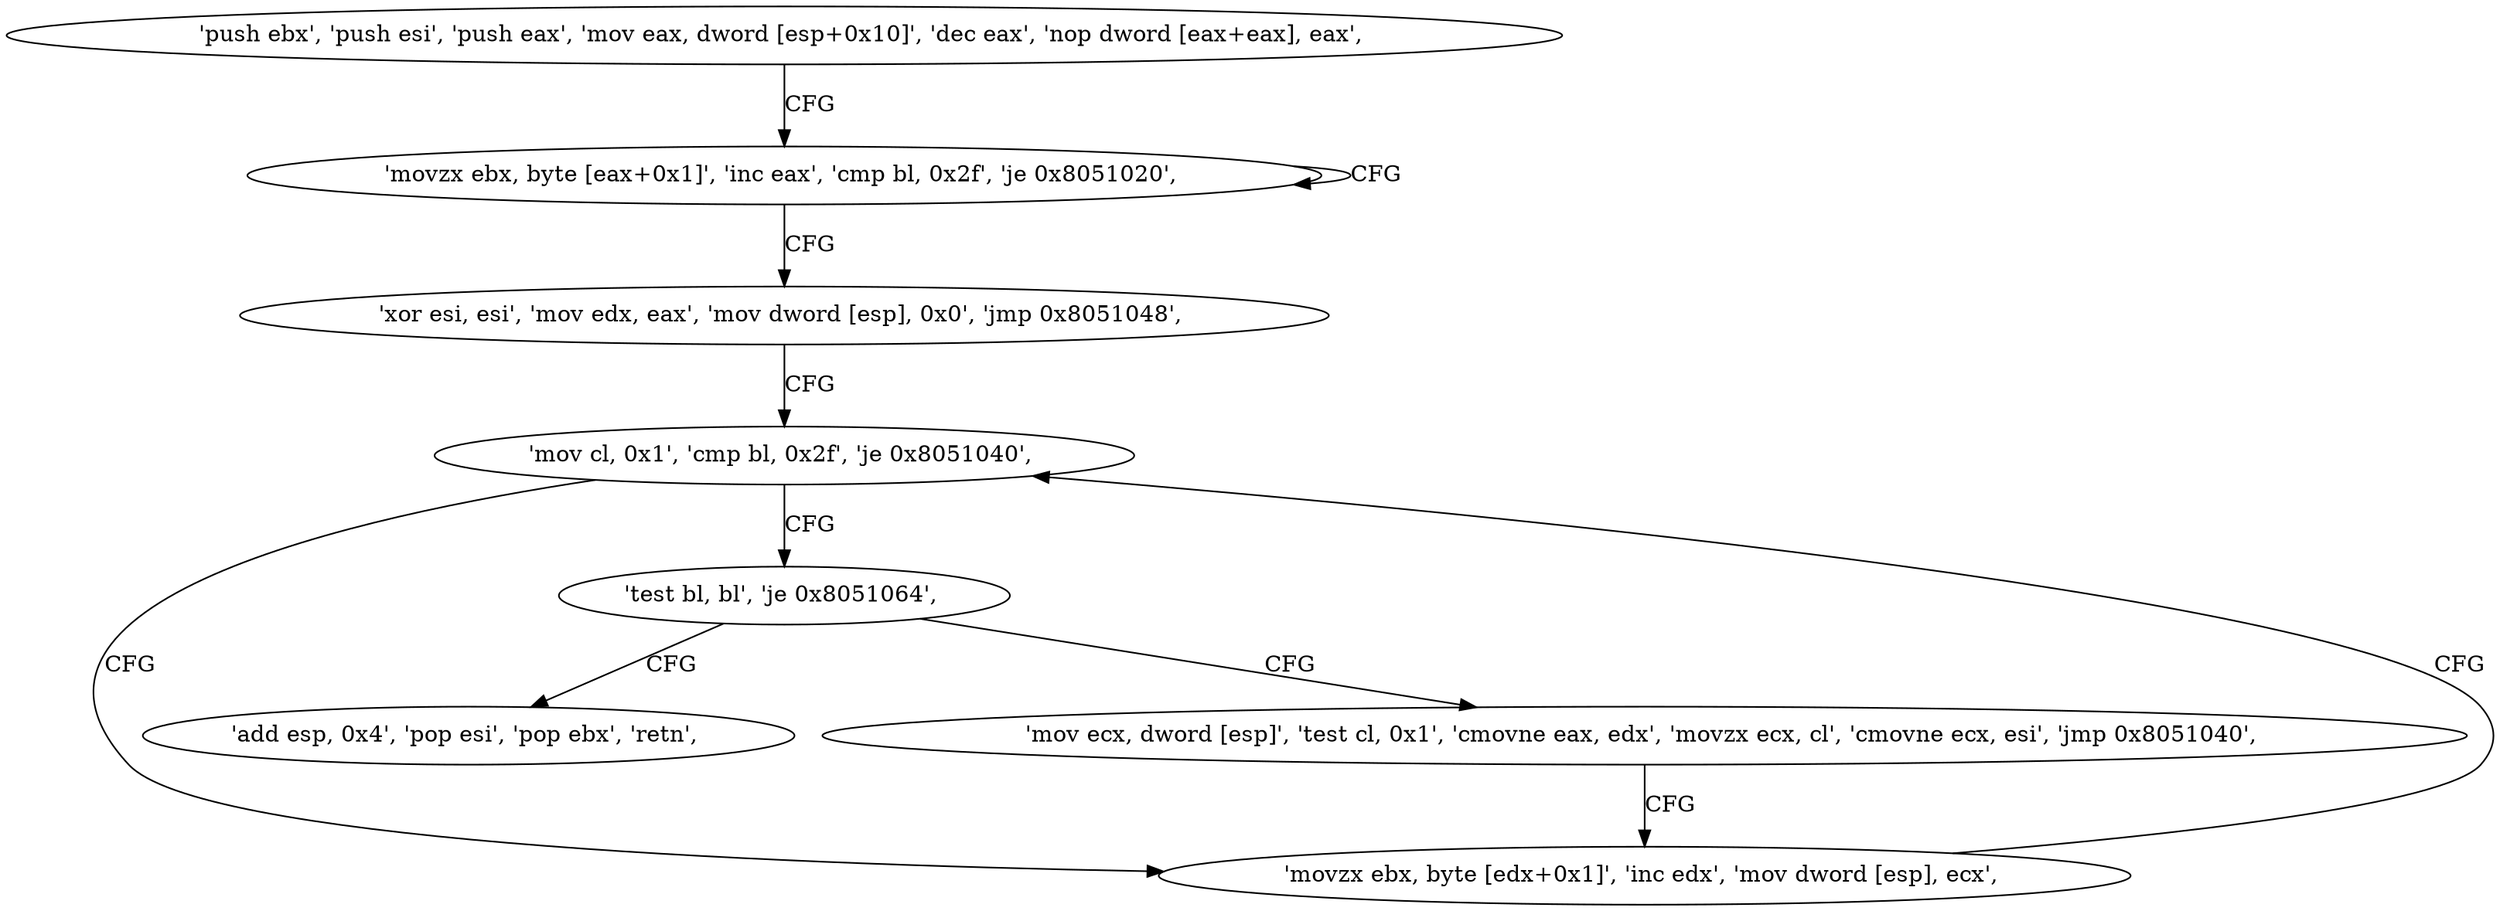 digraph "func" {
"134549520" [label = "'push ebx', 'push esi', 'push eax', 'mov eax, dword [esp+0x10]', 'dec eax', 'nop dword [eax+eax], eax', " ]
"134549536" [label = "'movzx ebx, byte [eax+0x1]', 'inc eax', 'cmp bl, 0x2f', 'je 0x8051020', " ]
"134549546" [label = "'xor esi, esi', 'mov edx, eax', 'mov dword [esp], 0x0', 'jmp 0x8051048', " ]
"134549576" [label = "'mov cl, 0x1', 'cmp bl, 0x2f', 'je 0x8051040', " ]
"134549568" [label = "'movzx ebx, byte [edx+0x1]', 'inc edx', 'mov dword [esp], ecx', " ]
"134549583" [label = "'test bl, bl', 'je 0x8051064', " ]
"134549604" [label = "'add esp, 0x4', 'pop esi', 'pop ebx', 'retn', " ]
"134549587" [label = "'mov ecx, dword [esp]', 'test cl, 0x1', 'cmovne eax, edx', 'movzx ecx, cl', 'cmovne ecx, esi', 'jmp 0x8051040', " ]
"134549520" -> "134549536" [ label = "CFG" ]
"134549536" -> "134549536" [ label = "CFG" ]
"134549536" -> "134549546" [ label = "CFG" ]
"134549546" -> "134549576" [ label = "CFG" ]
"134549576" -> "134549568" [ label = "CFG" ]
"134549576" -> "134549583" [ label = "CFG" ]
"134549568" -> "134549576" [ label = "CFG" ]
"134549583" -> "134549604" [ label = "CFG" ]
"134549583" -> "134549587" [ label = "CFG" ]
"134549587" -> "134549568" [ label = "CFG" ]
}
